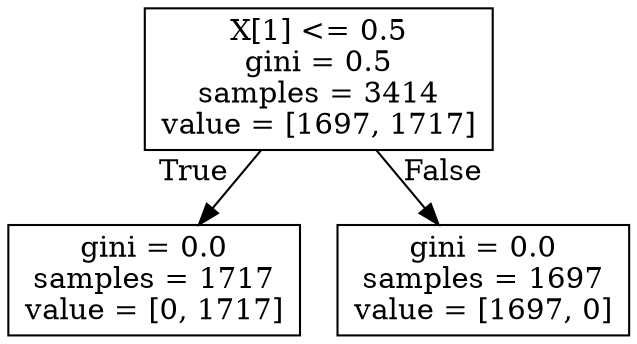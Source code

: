 digraph Tree {
node [shape=box] ;
0 [label="X[1] <= 0.5\ngini = 0.5\nsamples = 3414\nvalue = [1697, 1717]"] ;
1 [label="gini = 0.0\nsamples = 1717\nvalue = [0, 1717]"] ;
0 -> 1 [labeldistance=2.5, labelangle=45, headlabel="True"] ;
2 [label="gini = 0.0\nsamples = 1697\nvalue = [1697, 0]"] ;
0 -> 2 [labeldistance=2.5, labelangle=-45, headlabel="False"] ;
}